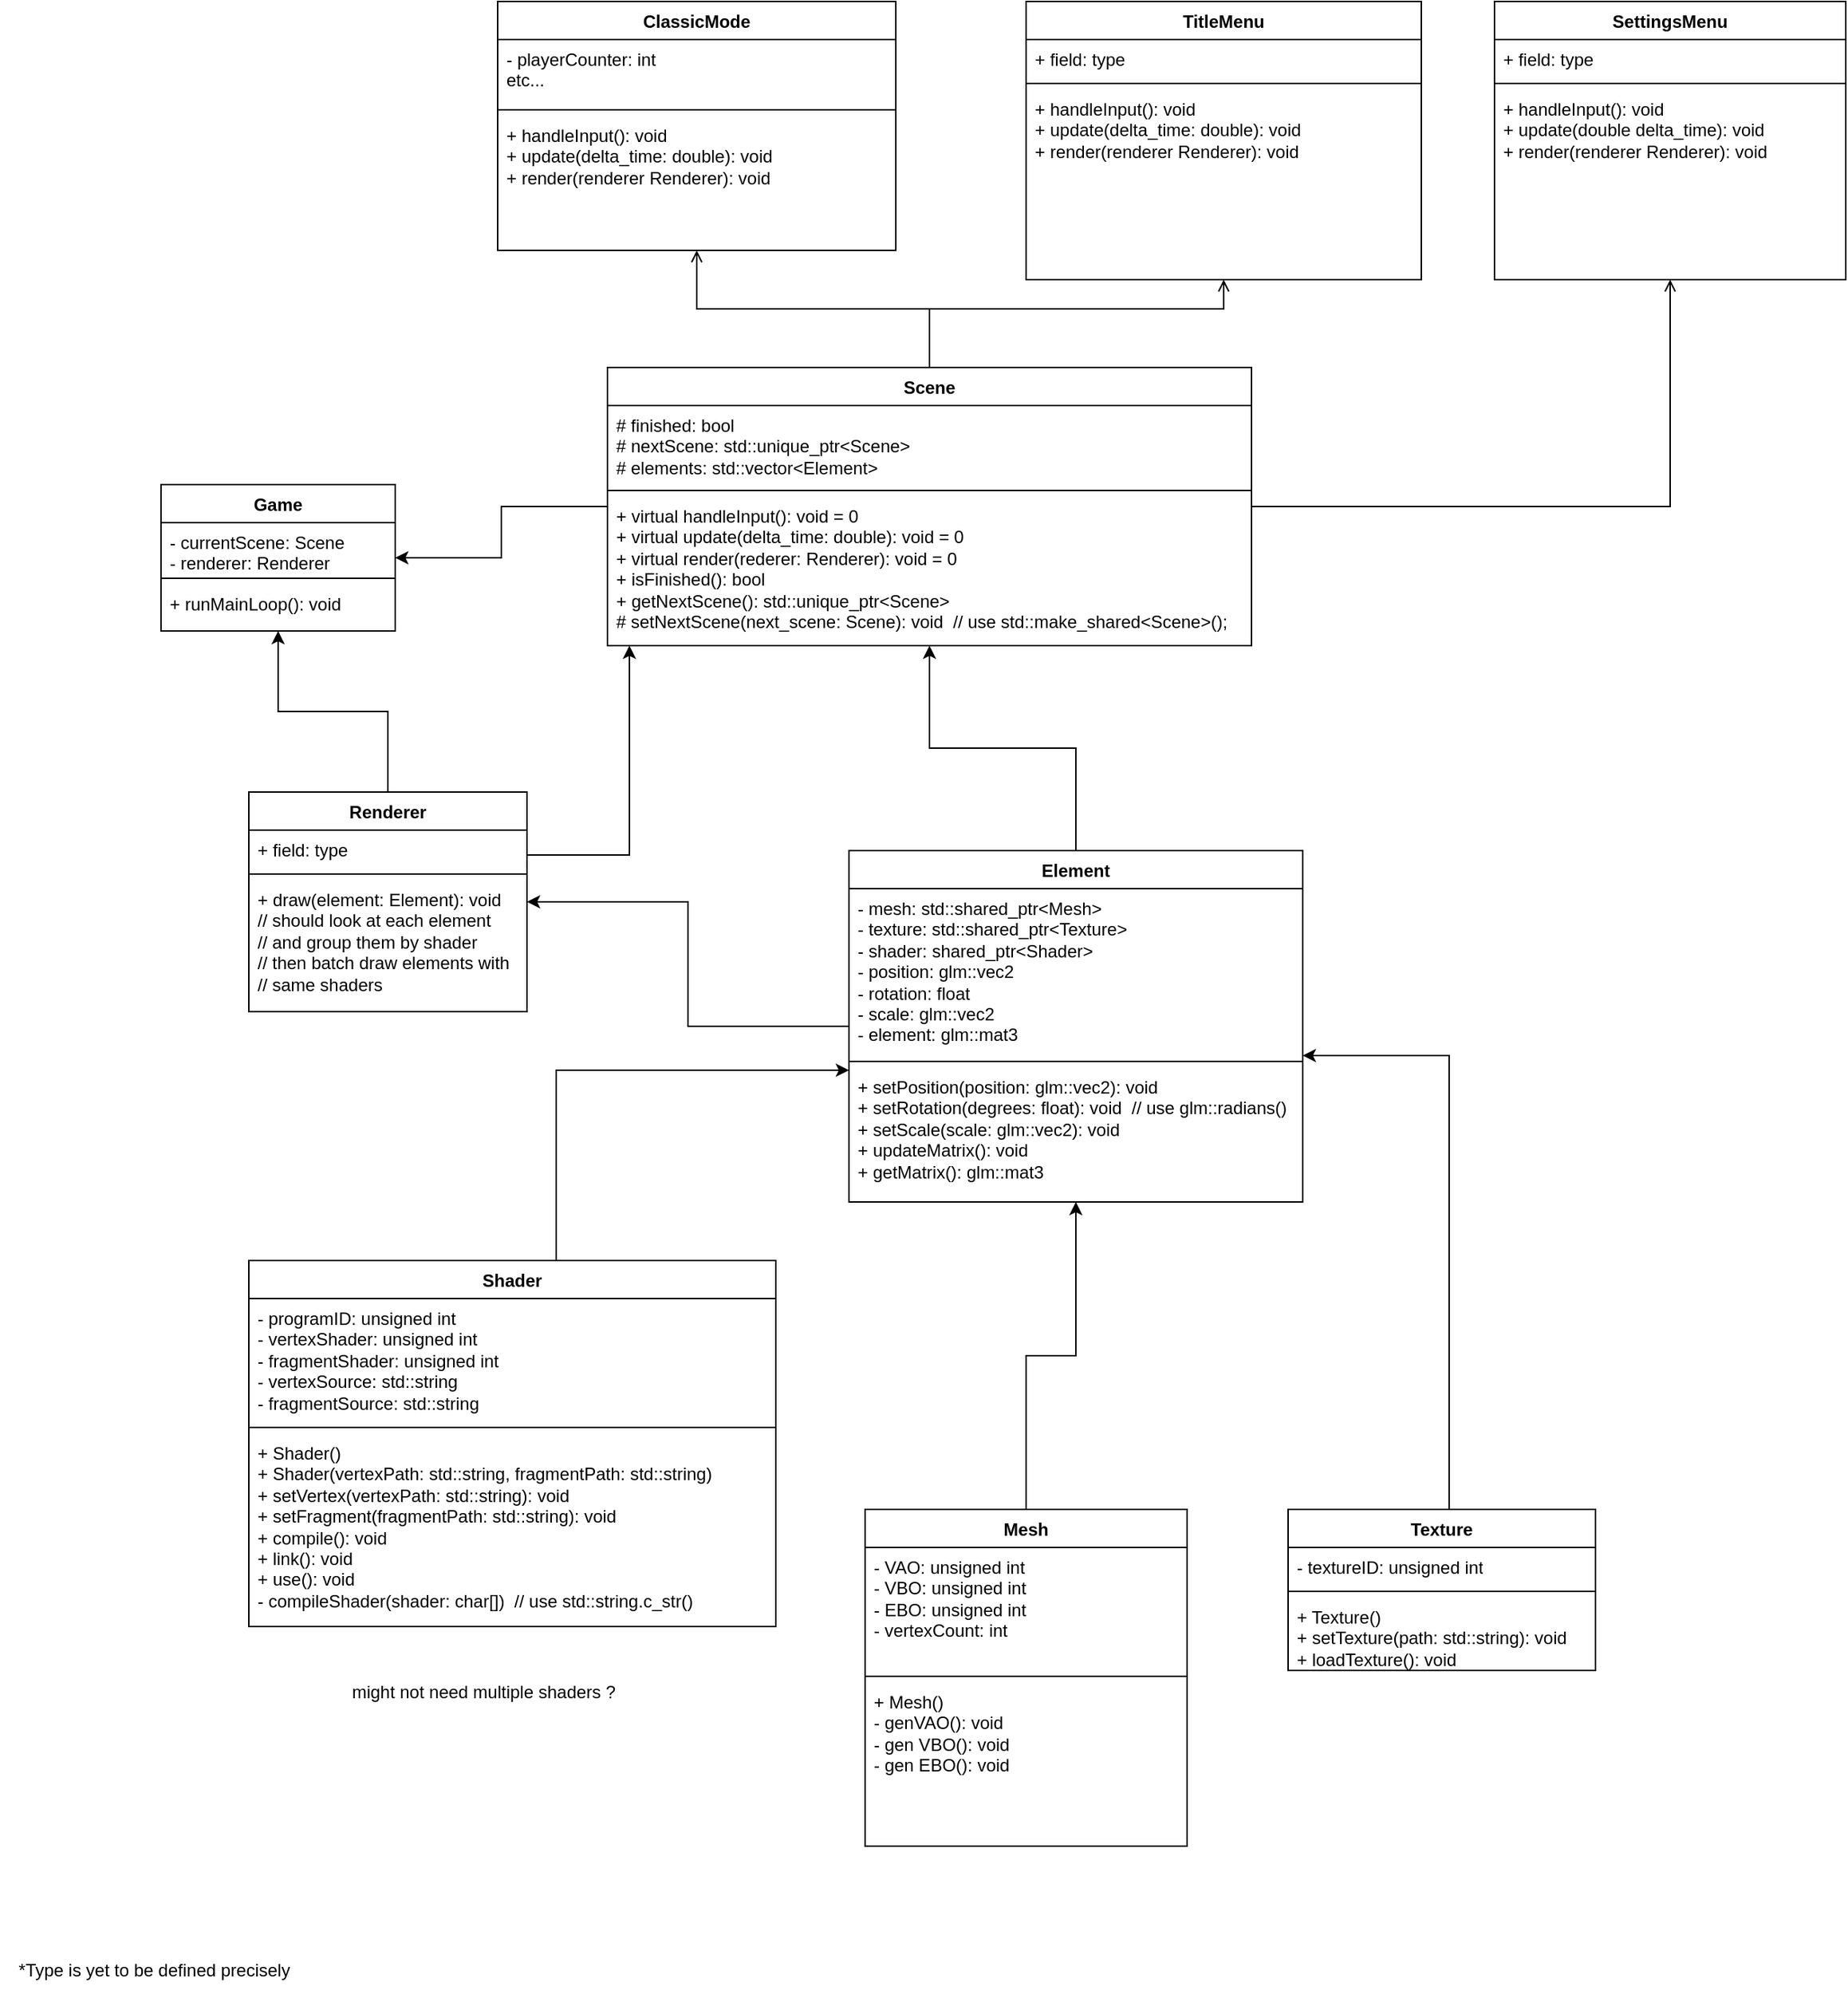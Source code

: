 <mxfile version="28.2.5">
  <diagram name="Page-1" id="FGV6vgqSfoxWxaIOB1Dc">
    <mxGraphModel dx="889" dy="548" grid="1" gridSize="10" guides="1" tooltips="1" connect="1" arrows="1" fold="1" page="1" pageScale="2" pageWidth="850" pageHeight="1100" math="0" shadow="0">
      <root>
        <mxCell id="0" />
        <mxCell id="1" parent="0" />
        <mxCell id="nAhd79f9uSj6KgLun1zn-24" style="edgeStyle=orthogonalEdgeStyle;rounded=0;orthogonalLoop=1;jettySize=auto;html=1;" parent="1" source="0-tj1WhlATv3brFM4E0G-2" target="nAhd79f9uSj6KgLun1zn-31" edge="1">
          <mxGeometry relative="1" as="geometry">
            <mxPoint x="550.0" y="417" as="sourcePoint" />
          </mxGeometry>
        </mxCell>
        <mxCell id="nAhd79f9uSj6KgLun1zn-25" style="edgeStyle=orthogonalEdgeStyle;rounded=0;orthogonalLoop=1;jettySize=auto;html=1;endArrow=open;endFill=0;" parent="1" source="0-tj1WhlATv3brFM4E0G-2" target="nAhd79f9uSj6KgLun1zn-35" edge="1">
          <mxGeometry relative="1" as="geometry">
            <mxPoint x="860.0" y="417" as="sourcePoint" />
            <Array as="points">
              <mxPoint x="785" y="260" />
              <mxPoint x="986" y="260" />
            </Array>
          </mxGeometry>
        </mxCell>
        <mxCell id="nAhd79f9uSj6KgLun1zn-26" style="edgeStyle=orthogonalEdgeStyle;rounded=0;orthogonalLoop=1;jettySize=auto;html=1;endArrow=open;endFill=0;" parent="1" source="0-tj1WhlATv3brFM4E0G-2" target="nAhd79f9uSj6KgLun1zn-39" edge="1">
          <mxGeometry relative="1" as="geometry">
            <mxPoint x="705.0" y="434" as="sourcePoint" />
          </mxGeometry>
        </mxCell>
        <mxCell id="nAhd79f9uSj6KgLun1zn-27" style="edgeStyle=orthogonalEdgeStyle;rounded=0;orthogonalLoop=1;jettySize=auto;html=1;endArrow=open;endFill=0;" parent="1" source="0-tj1WhlATv3brFM4E0G-2" target="nAhd79f9uSj6KgLun1zn-43" edge="1">
          <mxGeometry relative="1" as="geometry">
            <mxPoint x="860.0" y="417" as="sourcePoint" />
          </mxGeometry>
        </mxCell>
        <mxCell id="nAhd79f9uSj6KgLun1zn-31" value="&lt;div&gt;Game&lt;/div&gt;" style="swimlane;fontStyle=1;align=center;verticalAlign=top;childLayout=stackLayout;horizontal=1;startSize=26;horizontalStack=0;resizeParent=1;resizeParentMax=0;resizeLast=0;collapsible=1;marginBottom=0;whiteSpace=wrap;html=1;" parent="1" vertex="1">
          <mxGeometry x="260" y="380" width="160" height="100" as="geometry" />
        </mxCell>
        <mxCell id="nAhd79f9uSj6KgLun1zn-32" value="- currentScene: Scene&lt;div&gt;- renderer: Renderer&lt;/div&gt;" style="text;strokeColor=none;fillColor=none;align=left;verticalAlign=top;spacingLeft=4;spacingRight=4;overflow=hidden;rotatable=0;points=[[0,0.5],[1,0.5]];portConstraint=eastwest;whiteSpace=wrap;html=1;" parent="nAhd79f9uSj6KgLun1zn-31" vertex="1">
          <mxGeometry y="26" width="160" height="34" as="geometry" />
        </mxCell>
        <mxCell id="nAhd79f9uSj6KgLun1zn-33" value="" style="line;strokeWidth=1;fillColor=none;align=left;verticalAlign=middle;spacingTop=-1;spacingLeft=3;spacingRight=3;rotatable=0;labelPosition=right;points=[];portConstraint=eastwest;strokeColor=inherit;" parent="nAhd79f9uSj6KgLun1zn-31" vertex="1">
          <mxGeometry y="60" width="160" height="8" as="geometry" />
        </mxCell>
        <mxCell id="nAhd79f9uSj6KgLun1zn-34" value="+ runMainLoop(): void" style="text;strokeColor=none;fillColor=none;align=left;verticalAlign=top;spacingLeft=4;spacingRight=4;overflow=hidden;rotatable=0;points=[[0,0.5],[1,0.5]];portConstraint=eastwest;whiteSpace=wrap;html=1;" parent="nAhd79f9uSj6KgLun1zn-31" vertex="1">
          <mxGeometry y="68" width="160" height="32" as="geometry" />
        </mxCell>
        <mxCell id="nAhd79f9uSj6KgLun1zn-35" value="TitleMenu" style="swimlane;fontStyle=1;align=center;verticalAlign=top;childLayout=stackLayout;horizontal=1;startSize=26;horizontalStack=0;resizeParent=1;resizeParentMax=0;resizeLast=0;collapsible=1;marginBottom=0;whiteSpace=wrap;html=1;" parent="1" vertex="1">
          <mxGeometry x="851" y="50" width="270" height="190" as="geometry" />
        </mxCell>
        <mxCell id="nAhd79f9uSj6KgLun1zn-36" value="+ field: type" style="text;strokeColor=none;fillColor=none;align=left;verticalAlign=top;spacingLeft=4;spacingRight=4;overflow=hidden;rotatable=0;points=[[0,0.5],[1,0.5]];portConstraint=eastwest;whiteSpace=wrap;html=1;" parent="nAhd79f9uSj6KgLun1zn-35" vertex="1">
          <mxGeometry y="26" width="270" height="26" as="geometry" />
        </mxCell>
        <mxCell id="nAhd79f9uSj6KgLun1zn-37" value="" style="line;strokeWidth=1;fillColor=none;align=left;verticalAlign=middle;spacingTop=-1;spacingLeft=3;spacingRight=3;rotatable=0;labelPosition=right;points=[];portConstraint=eastwest;strokeColor=inherit;" parent="nAhd79f9uSj6KgLun1zn-35" vertex="1">
          <mxGeometry y="52" width="270" height="8" as="geometry" />
        </mxCell>
        <mxCell id="nAhd79f9uSj6KgLun1zn-38" value="+ handleInput(): void&lt;div&gt;+ update(delta_time: double): void&lt;/div&gt;&lt;div&gt;+ render(renderer Renderer): void&lt;/div&gt;" style="text;strokeColor=none;fillColor=none;align=left;verticalAlign=top;spacingLeft=4;spacingRight=4;overflow=hidden;rotatable=0;points=[[0,0.5],[1,0.5]];portConstraint=eastwest;whiteSpace=wrap;html=1;" parent="nAhd79f9uSj6KgLun1zn-35" vertex="1">
          <mxGeometry y="60" width="270" height="130" as="geometry" />
        </mxCell>
        <mxCell id="nAhd79f9uSj6KgLun1zn-39" value="ClassicMode" style="swimlane;fontStyle=1;align=center;verticalAlign=top;childLayout=stackLayout;horizontal=1;startSize=26;horizontalStack=0;resizeParent=1;resizeParentMax=0;resizeLast=0;collapsible=1;marginBottom=0;whiteSpace=wrap;html=1;" parent="1" vertex="1">
          <mxGeometry x="490" y="50" width="272" height="170" as="geometry" />
        </mxCell>
        <mxCell id="nAhd79f9uSj6KgLun1zn-40" value="- playerCounter: int&amp;nbsp;&lt;div&gt;etc...&lt;/div&gt;" style="text;strokeColor=none;fillColor=none;align=left;verticalAlign=top;spacingLeft=4;spacingRight=4;overflow=hidden;rotatable=0;points=[[0,0.5],[1,0.5]];portConstraint=eastwest;whiteSpace=wrap;html=1;" parent="nAhd79f9uSj6KgLun1zn-39" vertex="1">
          <mxGeometry y="26" width="272" height="44" as="geometry" />
        </mxCell>
        <mxCell id="nAhd79f9uSj6KgLun1zn-41" value="" style="line;strokeWidth=1;fillColor=none;align=left;verticalAlign=middle;spacingTop=-1;spacingLeft=3;spacingRight=3;rotatable=0;labelPosition=right;points=[];portConstraint=eastwest;strokeColor=inherit;" parent="nAhd79f9uSj6KgLun1zn-39" vertex="1">
          <mxGeometry y="70" width="272" height="8" as="geometry" />
        </mxCell>
        <mxCell id="nAhd79f9uSj6KgLun1zn-42" value="+ handleInput(): void&lt;div&gt;+ update(delta_time: double): void&lt;/div&gt;&lt;div&gt;+ render(renderer Renderer): void&lt;br&gt;&lt;/div&gt;" style="text;strokeColor=none;fillColor=none;align=left;verticalAlign=top;spacingLeft=4;spacingRight=4;overflow=hidden;rotatable=0;points=[[0,0.5],[1,0.5]];portConstraint=eastwest;whiteSpace=wrap;html=1;" parent="nAhd79f9uSj6KgLun1zn-39" vertex="1">
          <mxGeometry y="78" width="272" height="92" as="geometry" />
        </mxCell>
        <mxCell id="nAhd79f9uSj6KgLun1zn-43" value="SettingsMenu" style="swimlane;fontStyle=1;align=center;verticalAlign=top;childLayout=stackLayout;horizontal=1;startSize=26;horizontalStack=0;resizeParent=1;resizeParentMax=0;resizeLast=0;collapsible=1;marginBottom=0;whiteSpace=wrap;html=1;" parent="1" vertex="1">
          <mxGeometry x="1171" y="50" width="240" height="190" as="geometry" />
        </mxCell>
        <mxCell id="nAhd79f9uSj6KgLun1zn-44" value="+ field: type" style="text;strokeColor=none;fillColor=none;align=left;verticalAlign=top;spacingLeft=4;spacingRight=4;overflow=hidden;rotatable=0;points=[[0,0.5],[1,0.5]];portConstraint=eastwest;whiteSpace=wrap;html=1;" parent="nAhd79f9uSj6KgLun1zn-43" vertex="1">
          <mxGeometry y="26" width="240" height="26" as="geometry" />
        </mxCell>
        <mxCell id="nAhd79f9uSj6KgLun1zn-45" value="" style="line;strokeWidth=1;fillColor=none;align=left;verticalAlign=middle;spacingTop=-1;spacingLeft=3;spacingRight=3;rotatable=0;labelPosition=right;points=[];portConstraint=eastwest;strokeColor=inherit;" parent="nAhd79f9uSj6KgLun1zn-43" vertex="1">
          <mxGeometry y="52" width="240" height="8" as="geometry" />
        </mxCell>
        <mxCell id="nAhd79f9uSj6KgLun1zn-46" value="+ handleInput(): void&lt;div&gt;+ update(double delta_time): void&lt;/div&gt;&lt;div&gt;+ render(renderer Renderer): void&lt;/div&gt;" style="text;strokeColor=none;fillColor=none;align=left;verticalAlign=top;spacingLeft=4;spacingRight=4;overflow=hidden;rotatable=0;points=[[0,0.5],[1,0.5]];portConstraint=eastwest;whiteSpace=wrap;html=1;" parent="nAhd79f9uSj6KgLun1zn-43" vertex="1">
          <mxGeometry y="60" width="240" height="130" as="geometry" />
        </mxCell>
        <mxCell id="XD_9YJwZ4juTtrg6oqWc-16" style="edgeStyle=orthogonalEdgeStyle;rounded=0;orthogonalLoop=1;jettySize=auto;html=1;" parent="1" source="T8Ft-jYD-zRcywxO-IXU-1" target="XD_9YJwZ4juTtrg6oqWc-12" edge="1">
          <mxGeometry relative="1" as="geometry">
            <Array as="points">
              <mxPoint x="530" y="780" />
            </Array>
          </mxGeometry>
        </mxCell>
        <mxCell id="T8Ft-jYD-zRcywxO-IXU-1" value="Shader&lt;div&gt;&lt;br&gt;&lt;/div&gt;" style="swimlane;fontStyle=1;align=center;verticalAlign=top;childLayout=stackLayout;horizontal=1;startSize=26;horizontalStack=0;resizeParent=1;resizeParentMax=0;resizeLast=0;collapsible=1;marginBottom=0;whiteSpace=wrap;html=1;" parent="1" vertex="1">
          <mxGeometry x="320" y="910" width="360" height="250" as="geometry" />
        </mxCell>
        <mxCell id="T8Ft-jYD-zRcywxO-IXU-2" value="&lt;div&gt;- programID: unsigned int&lt;/div&gt;&lt;div&gt;- vertexShader: unsigned int&lt;/div&gt;&lt;div&gt;- fragmentShader: unsigned int&lt;/div&gt;- vertexSource: std::string&lt;div&gt;- fragmentSource: std::string&lt;/div&gt;" style="text;strokeColor=none;fillColor=none;align=left;verticalAlign=top;spacingLeft=4;spacingRight=4;overflow=hidden;rotatable=0;points=[[0,0.5],[1,0.5]];portConstraint=eastwest;whiteSpace=wrap;html=1;" parent="T8Ft-jYD-zRcywxO-IXU-1" vertex="1">
          <mxGeometry y="26" width="360" height="84" as="geometry" />
        </mxCell>
        <mxCell id="T8Ft-jYD-zRcywxO-IXU-3" value="" style="line;strokeWidth=1;fillColor=none;align=left;verticalAlign=middle;spacingTop=-1;spacingLeft=3;spacingRight=3;rotatable=0;labelPosition=right;points=[];portConstraint=eastwest;strokeColor=inherit;" parent="T8Ft-jYD-zRcywxO-IXU-1" vertex="1">
          <mxGeometry y="110" width="360" height="8" as="geometry" />
        </mxCell>
        <mxCell id="T8Ft-jYD-zRcywxO-IXU-4" value="+ Shader()&lt;div&gt;+ Shader(vertexPath: std::string, fragmentPath: std::string)&lt;/div&gt;&lt;div&gt;+ setVertex(vertexPath: std::string): void&lt;/div&gt;&lt;div&gt;+ setFragment(fragmentPath: std::string): void&lt;/div&gt;&lt;div&gt;+ compile(): void&lt;/div&gt;&lt;div&gt;+ link(): void&lt;/div&gt;&lt;div&gt;+ use(): void&lt;/div&gt;&lt;div&gt;- compileShader(shader: char[])&amp;nbsp; // use std::string.c_str()&lt;/div&gt;" style="text;strokeColor=none;fillColor=none;align=left;verticalAlign=top;spacingLeft=4;spacingRight=4;overflow=hidden;rotatable=0;points=[[0,0.5],[1,0.5]];portConstraint=eastwest;whiteSpace=wrap;html=1;" parent="T8Ft-jYD-zRcywxO-IXU-1" vertex="1">
          <mxGeometry y="118" width="360" height="132" as="geometry" />
        </mxCell>
        <mxCell id="0-tj1WhlATv3brFM4E0G-1" value="*Type is yet to be defined precisely" style="text;html=1;align=center;verticalAlign=middle;resizable=0;points=[];autosize=1;strokeColor=none;fillColor=none;" parent="1" vertex="1">
          <mxGeometry x="150" y="1380" width="210" height="30" as="geometry" />
        </mxCell>
        <mxCell id="0-tj1WhlATv3brFM4E0G-2" value="Scene" style="swimlane;fontStyle=1;align=center;verticalAlign=top;childLayout=stackLayout;horizontal=1;startSize=26;horizontalStack=0;resizeParent=1;resizeParentMax=0;resizeLast=0;collapsible=1;marginBottom=0;whiteSpace=wrap;html=1;" parent="1" vertex="1">
          <mxGeometry x="565" y="300" width="440" height="190" as="geometry" />
        </mxCell>
        <mxCell id="0-tj1WhlATv3brFM4E0G-3" value="# finished: bool&lt;div&gt;# nextScene: std::unique_ptr&amp;lt;Scene&amp;gt;&lt;/div&gt;&lt;div&gt;# elements: std::vector&amp;lt;Element&amp;gt;&lt;/div&gt;" style="text;strokeColor=none;fillColor=none;align=left;verticalAlign=top;spacingLeft=4;spacingRight=4;overflow=hidden;rotatable=0;points=[[0,0.5],[1,0.5]];portConstraint=eastwest;whiteSpace=wrap;html=1;" parent="0-tj1WhlATv3brFM4E0G-2" vertex="1">
          <mxGeometry y="26" width="440" height="54" as="geometry" />
        </mxCell>
        <mxCell id="0-tj1WhlATv3brFM4E0G-4" value="" style="line;strokeWidth=1;fillColor=none;align=left;verticalAlign=middle;spacingTop=-1;spacingLeft=3;spacingRight=3;rotatable=0;labelPosition=right;points=[];portConstraint=eastwest;strokeColor=inherit;" parent="0-tj1WhlATv3brFM4E0G-2" vertex="1">
          <mxGeometry y="80" width="440" height="8" as="geometry" />
        </mxCell>
        <mxCell id="0-tj1WhlATv3brFM4E0G-5" value="+ virtual handleInput(): void = 0&lt;div&gt;+ virtual update(delta_time: double): void = 0&lt;/div&gt;&lt;div&gt;+ virtual render(rederer: Renderer): void = 0&lt;/div&gt;&lt;div&gt;+ isFinished(): bool&lt;/div&gt;&lt;div&gt;+ getNextScene(): std::unique_ptr&amp;lt;Scene&amp;gt;&lt;/div&gt;&lt;div&gt;# setNextScene(next_scene: Scene): void&amp;nbsp; // use std::make_shared&amp;lt;Scene&amp;gt;();&lt;/div&gt;" style="text;strokeColor=none;fillColor=none;align=left;verticalAlign=top;spacingLeft=4;spacingRight=4;overflow=hidden;rotatable=0;points=[[0,0.5],[1,0.5]];portConstraint=eastwest;whiteSpace=wrap;html=1;" parent="0-tj1WhlATv3brFM4E0G-2" vertex="1">
          <mxGeometry y="88" width="440" height="102" as="geometry" />
        </mxCell>
        <mxCell id="XD_9YJwZ4juTtrg6oqWc-17" style="edgeStyle=orthogonalEdgeStyle;rounded=0;orthogonalLoop=1;jettySize=auto;html=1;" parent="1" source="XD_9YJwZ4juTtrg6oqWc-3" target="XD_9YJwZ4juTtrg6oqWc-12" edge="1">
          <mxGeometry relative="1" as="geometry" />
        </mxCell>
        <mxCell id="XD_9YJwZ4juTtrg6oqWc-3" value="Mesh" style="swimlane;fontStyle=1;align=center;verticalAlign=top;childLayout=stackLayout;horizontal=1;startSize=26;horizontalStack=0;resizeParent=1;resizeParentMax=0;resizeLast=0;collapsible=1;marginBottom=0;whiteSpace=wrap;html=1;" parent="1" vertex="1">
          <mxGeometry x="741" y="1080" width="220" height="230" as="geometry" />
        </mxCell>
        <mxCell id="XD_9YJwZ4juTtrg6oqWc-4" value="&lt;div&gt;&lt;span style=&quot;background-color: transparent; color: light-dark(rgb(0, 0, 0), rgb(255, 255, 255));&quot;&gt;- VAO: unsigned int&lt;/span&gt;&lt;/div&gt;- VBO: unsigned int&lt;div&gt;- EBO: unsigned int&lt;/div&gt;&lt;div&gt;- vertexCount: int&lt;/div&gt;" style="text;strokeColor=none;fillColor=none;align=left;verticalAlign=top;spacingLeft=4;spacingRight=4;overflow=hidden;rotatable=0;points=[[0,0.5],[1,0.5]];portConstraint=eastwest;whiteSpace=wrap;html=1;" parent="XD_9YJwZ4juTtrg6oqWc-3" vertex="1">
          <mxGeometry y="26" width="220" height="84" as="geometry" />
        </mxCell>
        <mxCell id="XD_9YJwZ4juTtrg6oqWc-5" value="" style="line;strokeWidth=1;fillColor=none;align=left;verticalAlign=middle;spacingTop=-1;spacingLeft=3;spacingRight=3;rotatable=0;labelPosition=right;points=[];portConstraint=eastwest;strokeColor=inherit;" parent="XD_9YJwZ4juTtrg6oqWc-3" vertex="1">
          <mxGeometry y="110" width="220" height="8" as="geometry" />
        </mxCell>
        <mxCell id="XD_9YJwZ4juTtrg6oqWc-6" value="+ Mesh()&lt;div&gt;- genVAO(): void&lt;/div&gt;&lt;div&gt;- gen VBO(): void&lt;/div&gt;&lt;div&gt;- gen EBO(): void&lt;/div&gt;" style="text;strokeColor=none;fillColor=none;align=left;verticalAlign=top;spacingLeft=4;spacingRight=4;overflow=hidden;rotatable=0;points=[[0,0.5],[1,0.5]];portConstraint=eastwest;whiteSpace=wrap;html=1;" parent="XD_9YJwZ4juTtrg6oqWc-3" vertex="1">
          <mxGeometry y="118" width="220" height="112" as="geometry" />
        </mxCell>
        <mxCell id="XD_9YJwZ4juTtrg6oqWc-18" style="edgeStyle=orthogonalEdgeStyle;rounded=0;orthogonalLoop=1;jettySize=auto;html=1;" parent="1" source="XD_9YJwZ4juTtrg6oqWc-8" target="XD_9YJwZ4juTtrg6oqWc-12" edge="1">
          <mxGeometry relative="1" as="geometry">
            <Array as="points">
              <mxPoint x="1140" y="770" />
            </Array>
          </mxGeometry>
        </mxCell>
        <mxCell id="XD_9YJwZ4juTtrg6oqWc-8" value="Texture" style="swimlane;fontStyle=1;align=center;verticalAlign=top;childLayout=stackLayout;horizontal=1;startSize=26;horizontalStack=0;resizeParent=1;resizeParentMax=0;resizeLast=0;collapsible=1;marginBottom=0;whiteSpace=wrap;html=1;" parent="1" vertex="1">
          <mxGeometry x="1030" y="1080" width="210" height="110" as="geometry" />
        </mxCell>
        <mxCell id="XD_9YJwZ4juTtrg6oqWc-9" value="- textureID: unsigned int" style="text;strokeColor=none;fillColor=none;align=left;verticalAlign=top;spacingLeft=4;spacingRight=4;overflow=hidden;rotatable=0;points=[[0,0.5],[1,0.5]];portConstraint=eastwest;whiteSpace=wrap;html=1;" parent="XD_9YJwZ4juTtrg6oqWc-8" vertex="1">
          <mxGeometry y="26" width="210" height="26" as="geometry" />
        </mxCell>
        <mxCell id="XD_9YJwZ4juTtrg6oqWc-10" value="" style="line;strokeWidth=1;fillColor=none;align=left;verticalAlign=middle;spacingTop=-1;spacingLeft=3;spacingRight=3;rotatable=0;labelPosition=right;points=[];portConstraint=eastwest;strokeColor=inherit;" parent="XD_9YJwZ4juTtrg6oqWc-8" vertex="1">
          <mxGeometry y="52" width="210" height="8" as="geometry" />
        </mxCell>
        <mxCell id="XD_9YJwZ4juTtrg6oqWc-11" value="&lt;div&gt;+ Texture()&lt;/div&gt;+ setTexture(path: std::string): void&lt;div&gt;+ loadTexture(): void&lt;/div&gt;" style="text;strokeColor=none;fillColor=none;align=left;verticalAlign=top;spacingLeft=4;spacingRight=4;overflow=hidden;rotatable=0;points=[[0,0.5],[1,0.5]];portConstraint=eastwest;whiteSpace=wrap;html=1;" parent="XD_9YJwZ4juTtrg6oqWc-8" vertex="1">
          <mxGeometry y="60" width="210" height="50" as="geometry" />
        </mxCell>
        <mxCell id="swjtOTRfwsPQYgL70EdY-2" style="edgeStyle=orthogonalEdgeStyle;rounded=0;orthogonalLoop=1;jettySize=auto;html=1;" parent="1" source="XD_9YJwZ4juTtrg6oqWc-12" target="0-tj1WhlATv3brFM4E0G-2" edge="1">
          <mxGeometry relative="1" as="geometry" />
        </mxCell>
        <mxCell id="swjtOTRfwsPQYgL70EdY-6" style="edgeStyle=orthogonalEdgeStyle;rounded=0;orthogonalLoop=1;jettySize=auto;html=1;" parent="1" source="XD_9YJwZ4juTtrg6oqWc-12" target="XD_9YJwZ4juTtrg6oqWc-19" edge="1">
          <mxGeometry relative="1" as="geometry" />
        </mxCell>
        <mxCell id="XD_9YJwZ4juTtrg6oqWc-12" value="Element" style="swimlane;fontStyle=1;align=center;verticalAlign=top;childLayout=stackLayout;horizontal=1;startSize=26;horizontalStack=0;resizeParent=1;resizeParentMax=0;resizeLast=0;collapsible=1;marginBottom=0;whiteSpace=wrap;html=1;" parent="1" vertex="1">
          <mxGeometry x="730" y="630" width="310" height="240" as="geometry" />
        </mxCell>
        <mxCell id="XD_9YJwZ4juTtrg6oqWc-13" value="- mesh: std::shared_ptr&amp;lt;Mesh&amp;gt;&lt;div&gt;- texture: std::shared_ptr&amp;lt;Texture&amp;gt;&lt;/div&gt;&lt;div&gt;- shader: shared_ptr&amp;lt;Shader&amp;gt;&lt;/div&gt;&lt;div&gt;- position: glm::vec2&lt;/div&gt;&lt;div&gt;- rotation: float&amp;nbsp;&amp;nbsp;&lt;/div&gt;&lt;div&gt;- scale: glm::vec2&lt;/div&gt;&lt;div&gt;- element: glm::mat3&lt;/div&gt;" style="text;strokeColor=none;fillColor=none;align=left;verticalAlign=top;spacingLeft=4;spacingRight=4;overflow=hidden;rotatable=0;points=[[0,0.5],[1,0.5]];portConstraint=eastwest;whiteSpace=wrap;html=1;" parent="XD_9YJwZ4juTtrg6oqWc-12" vertex="1">
          <mxGeometry y="26" width="310" height="114" as="geometry" />
        </mxCell>
        <mxCell id="XD_9YJwZ4juTtrg6oqWc-14" value="" style="line;strokeWidth=1;fillColor=none;align=left;verticalAlign=middle;spacingTop=-1;spacingLeft=3;spacingRight=3;rotatable=0;labelPosition=right;points=[];portConstraint=eastwest;strokeColor=inherit;" parent="XD_9YJwZ4juTtrg6oqWc-12" vertex="1">
          <mxGeometry y="140" width="310" height="8" as="geometry" />
        </mxCell>
        <mxCell id="XD_9YJwZ4juTtrg6oqWc-15" value="&lt;div&gt;&lt;span style=&quot;background-color: transparent; color: light-dark(rgb(0, 0, 0), rgb(255, 255, 255));&quot;&gt;+ setPosition(position: glm::vec2): void&lt;/span&gt;&lt;/div&gt;&lt;div&gt;+ setRotation(degrees: float): void&amp;nbsp;&amp;nbsp;&lt;span style=&quot;background-color: transparent; color: light-dark(rgb(0, 0, 0), rgb(255, 255, 255));&quot;&gt;// use glm::radians()&lt;/span&gt;&lt;/div&gt;&lt;div&gt;+ setScale(scale: glm::vec2): void&lt;/div&gt;+ updateMatrix(): void&lt;div&gt;+ getMatrix(): glm::mat3&lt;/div&gt;" style="text;strokeColor=none;fillColor=none;align=left;verticalAlign=top;spacingLeft=4;spacingRight=4;overflow=hidden;rotatable=0;points=[[0,0.5],[1,0.5]];portConstraint=eastwest;whiteSpace=wrap;html=1;" parent="XD_9YJwZ4juTtrg6oqWc-12" vertex="1">
          <mxGeometry y="148" width="310" height="92" as="geometry" />
        </mxCell>
        <mxCell id="4OJZKJGqhobgsFXIjQHi-1" style="edgeStyle=orthogonalEdgeStyle;rounded=0;orthogonalLoop=1;jettySize=auto;html=1;" parent="1" source="XD_9YJwZ4juTtrg6oqWc-19" target="nAhd79f9uSj6KgLun1zn-31" edge="1">
          <mxGeometry relative="1" as="geometry" />
        </mxCell>
        <mxCell id="lYI4Msy7j0Pk4nTyVZNz-3" style="edgeStyle=orthogonalEdgeStyle;rounded=0;orthogonalLoop=1;jettySize=auto;html=1;" parent="1" source="XD_9YJwZ4juTtrg6oqWc-19" target="0-tj1WhlATv3brFM4E0G-2" edge="1">
          <mxGeometry relative="1" as="geometry">
            <Array as="points">
              <mxPoint x="580" y="633" />
            </Array>
          </mxGeometry>
        </mxCell>
        <mxCell id="XD_9YJwZ4juTtrg6oqWc-19" value="Renderer" style="swimlane;fontStyle=1;align=center;verticalAlign=top;childLayout=stackLayout;horizontal=1;startSize=26;horizontalStack=0;resizeParent=1;resizeParentMax=0;resizeLast=0;collapsible=1;marginBottom=0;whiteSpace=wrap;html=1;" parent="1" vertex="1">
          <mxGeometry x="320" y="590" width="190" height="150" as="geometry" />
        </mxCell>
        <mxCell id="XD_9YJwZ4juTtrg6oqWc-20" value="+ field: type" style="text;strokeColor=none;fillColor=none;align=left;verticalAlign=top;spacingLeft=4;spacingRight=4;overflow=hidden;rotatable=0;points=[[0,0.5],[1,0.5]];portConstraint=eastwest;whiteSpace=wrap;html=1;" parent="XD_9YJwZ4juTtrg6oqWc-19" vertex="1">
          <mxGeometry y="26" width="190" height="26" as="geometry" />
        </mxCell>
        <mxCell id="XD_9YJwZ4juTtrg6oqWc-21" value="" style="line;strokeWidth=1;fillColor=none;align=left;verticalAlign=middle;spacingTop=-1;spacingLeft=3;spacingRight=3;rotatable=0;labelPosition=right;points=[];portConstraint=eastwest;strokeColor=inherit;" parent="XD_9YJwZ4juTtrg6oqWc-19" vertex="1">
          <mxGeometry y="52" width="190" height="8" as="geometry" />
        </mxCell>
        <mxCell id="XD_9YJwZ4juTtrg6oqWc-22" value="+ draw(element: Element): void&lt;div&gt;// should look at each element&amp;nbsp;&lt;/div&gt;&lt;div&gt;// and group them by shader&lt;/div&gt;&lt;div&gt;// then batch draw elements with&lt;/div&gt;&lt;div&gt;// same shaders&lt;/div&gt;" style="text;strokeColor=none;fillColor=none;align=left;verticalAlign=top;spacingLeft=4;spacingRight=4;overflow=hidden;rotatable=0;points=[[0,0.5],[1,0.5]];portConstraint=eastwest;whiteSpace=wrap;html=1;" parent="XD_9YJwZ4juTtrg6oqWc-19" vertex="1">
          <mxGeometry y="60" width="190" height="90" as="geometry" />
        </mxCell>
        <mxCell id="lYI4Msy7j0Pk4nTyVZNz-4" value="might not need multiple shaders ?" style="text;html=1;align=center;verticalAlign=middle;resizable=0;points=[];autosize=1;strokeColor=none;fillColor=none;" parent="1" vertex="1">
          <mxGeometry x="380" y="1190" width="200" height="30" as="geometry" />
        </mxCell>
      </root>
    </mxGraphModel>
  </diagram>
</mxfile>
